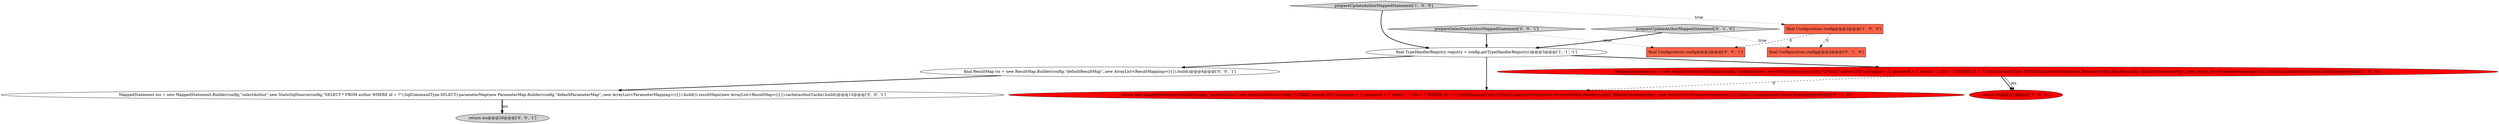 digraph {
9 [style = filled, label = "MappedStatement ms = new MappedStatement.Builder(config,\"selectAuthor\",new StaticSqlSource(config,\"SELECT * FROM author WHERE id = ?\"),SqlCommandType.SELECT).parameterMap(new ParameterMap.Builder(config,\"defaultParameterMap\",,new ArrayList<ParameterMapping>(){}).build()).resultMaps(new ArrayList<ResultMap>(){}).cache(authorCache).build()@@@15@@@['0', '0', '1']", fillcolor = white, shape = ellipse image = "AAA0AAABBB3BBB"];
7 [style = filled, label = "return new MappedStatement.Builder(config,\"updateAuthor\",new StaticSqlSource(config,\"UPDATE author SET username = ?, password = ?, email = ?, bio = ? WHERE id = ?\"),SqlCommandType.UPDATE).parameterMap(new ParameterMap.Builder(config,\"defaultParameterMap\",,new ArrayList<ParameterMapping>(){}).build()).cache(authorCache).build()@@@4@@@['0', '1', '0']", fillcolor = red, shape = ellipse image = "AAA1AAABBB2BBB"];
11 [style = filled, label = "final ResultMap rm = new ResultMap.Builder(config,\"defaultResultMap\",,new ArrayList<ResultMapping>(){}).build()@@@4@@@['0', '0', '1']", fillcolor = white, shape = ellipse image = "AAA0AAABBB3BBB"];
1 [style = filled, label = "MappedStatement ms = new MappedStatement.Builder(config,\"updateAuthor\",new StaticSqlSource(config,\"UPDATE author SET username = ?, password = ?, email = ?, bio = ? WHERE id = ?\"),SqlCommandType.UPDATE).parameterMap(new ParameterMap.Builder(config,\"defaultParameterMap\",,new ArrayList<ParameterMapping>(){}).build()).cache(authorCache).build()@@@4@@@['1', '0', '0']", fillcolor = red, shape = ellipse image = "AAA1AAABBB1BBB"];
2 [style = filled, label = "return ms@@@14@@@['1', '0', '0']", fillcolor = red, shape = ellipse image = "AAA1AAABBB1BBB"];
6 [style = filled, label = "final Configuration config@@@2@@@['0', '1', '0']", fillcolor = tomato, shape = box image = "AAA1AAABBB2BBB"];
12 [style = filled, label = "return ms@@@26@@@['0', '0', '1']", fillcolor = lightgray, shape = ellipse image = "AAA0AAABBB3BBB"];
10 [style = filled, label = "final Configuration config@@@2@@@['0', '0', '1']", fillcolor = tomato, shape = box image = "AAA0AAABBB3BBB"];
5 [style = filled, label = "prepareUpdateAuthorMappedStatement['0', '1', '0']", fillcolor = lightgray, shape = diamond image = "AAA0AAABBB2BBB"];
8 [style = filled, label = "prepareSelectOneAuthorMappedStatement['0', '0', '1']", fillcolor = lightgray, shape = diamond image = "AAA0AAABBB3BBB"];
4 [style = filled, label = "final TypeHandlerRegistry registry = config.getTypeHandlerRegistry()@@@3@@@['1', '1', '1']", fillcolor = white, shape = ellipse image = "AAA0AAABBB1BBB"];
3 [style = filled, label = "final Configuration config@@@2@@@['1', '0', '0']", fillcolor = tomato, shape = box image = "AAA1AAABBB1BBB"];
0 [style = filled, label = "prepareUpdateAuthorMappedStatement['1', '0', '0']", fillcolor = lightgray, shape = diamond image = "AAA0AAABBB1BBB"];
5->6 [style = dotted, label="true"];
3->10 [style = dashed, label="0"];
1->2 [style = bold, label=""];
4->1 [style = bold, label=""];
9->12 [style = bold, label=""];
0->3 [style = dotted, label="true"];
8->4 [style = bold, label=""];
3->6 [style = dashed, label="0"];
1->7 [style = dashed, label="0"];
8->10 [style = dotted, label="true"];
4->11 [style = bold, label=""];
1->2 [style = solid, label="ms"];
11->9 [style = bold, label=""];
0->4 [style = bold, label=""];
9->12 [style = solid, label="ms"];
4->7 [style = bold, label=""];
5->4 [style = bold, label=""];
}
